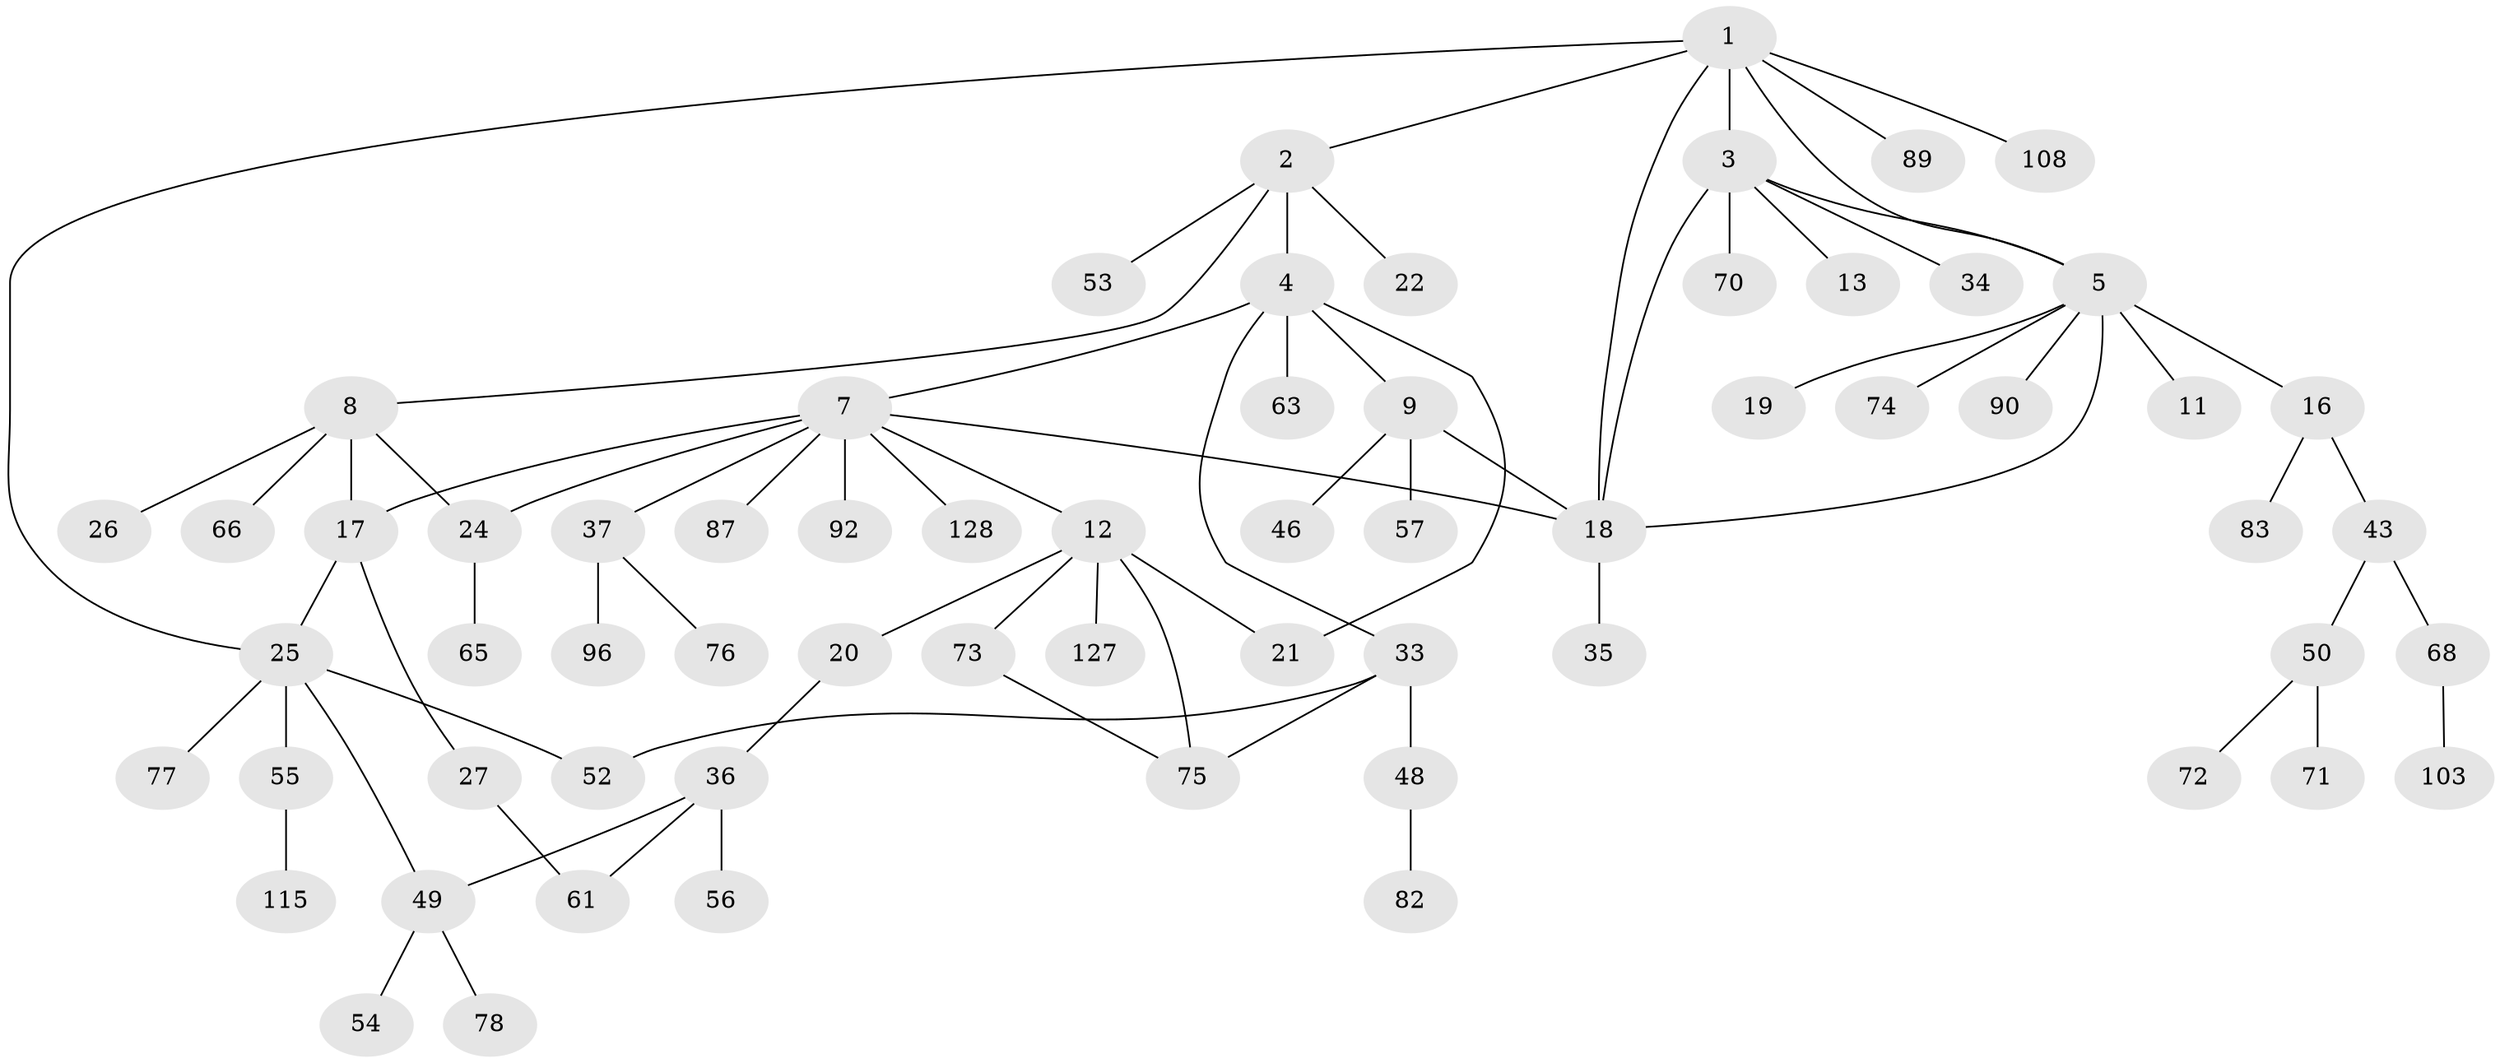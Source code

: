 // original degree distribution, {7: 0.023255813953488372, 5: 0.03875968992248062, 6: 0.015503875968992248, 4: 0.08527131782945736, 2: 0.29457364341085274, 1: 0.40310077519379844, 3: 0.13953488372093023}
// Generated by graph-tools (version 1.1) at 2025/13/03/09/25 04:13:20]
// undirected, 64 vertices, 77 edges
graph export_dot {
graph [start="1"]
  node [color=gray90,style=filled];
  1;
  2;
  3 [super="+69"];
  4;
  5 [super="+6"];
  7 [super="+15+45+40"];
  8;
  9 [super="+100"];
  11;
  12 [super="+98+23+14+29"];
  13 [super="+86+31"];
  16 [super="+80"];
  17;
  18 [super="+41+62+32"];
  19 [super="+79"];
  20;
  21 [super="+109+47"];
  22;
  24 [super="+30"];
  25 [super="+91+97+44"];
  26;
  27;
  33 [super="+38"];
  34 [super="+94"];
  35;
  36 [super="+93"];
  37;
  43;
  46;
  48 [super="+67+105"];
  49;
  50 [super="+60"];
  52 [super="+88"];
  53;
  54;
  55;
  56 [super="+113"];
  57;
  61;
  63;
  65 [super="+126+107"];
  66;
  68;
  70;
  71;
  72 [super="+111"];
  73;
  74;
  75 [super="+84+106"];
  76;
  77;
  78;
  82;
  83;
  87;
  89;
  90 [super="+104"];
  92 [super="+123"];
  96;
  103 [super="+120"];
  108;
  115;
  127;
  128;
  1 -- 2;
  1 -- 3;
  1 -- 5;
  1 -- 18;
  1 -- 25;
  1 -- 89;
  1 -- 108;
  2 -- 4;
  2 -- 8;
  2 -- 22;
  2 -- 53;
  3 -- 13;
  3 -- 34;
  3 -- 70;
  3 -- 18;
  3 -- 5;
  4 -- 7;
  4 -- 9;
  4 -- 21;
  4 -- 33;
  4 -- 63;
  5 -- 74;
  5 -- 16;
  5 -- 18;
  5 -- 19;
  5 -- 90;
  5 -- 11;
  7 -- 12;
  7 -- 87;
  7 -- 128;
  7 -- 18;
  7 -- 37;
  7 -- 24;
  7 -- 92;
  7 -- 17;
  8 -- 17;
  8 -- 24;
  8 -- 26;
  8 -- 66;
  9 -- 46;
  9 -- 57;
  9 -- 18;
  12 -- 75;
  12 -- 21;
  12 -- 20;
  12 -- 127;
  12 -- 73;
  16 -- 43;
  16 -- 83;
  17 -- 27;
  17 -- 25;
  18 -- 35;
  20 -- 36;
  24 -- 65;
  25 -- 49;
  25 -- 52;
  25 -- 77;
  25 -- 55;
  27 -- 61;
  33 -- 75;
  33 -- 48;
  33 -- 52;
  36 -- 56;
  36 -- 61;
  36 -- 49;
  37 -- 76;
  37 -- 96;
  43 -- 50;
  43 -- 68;
  48 -- 82;
  49 -- 54;
  49 -- 78;
  50 -- 72;
  50 -- 71;
  55 -- 115;
  68 -- 103;
  73 -- 75;
}
